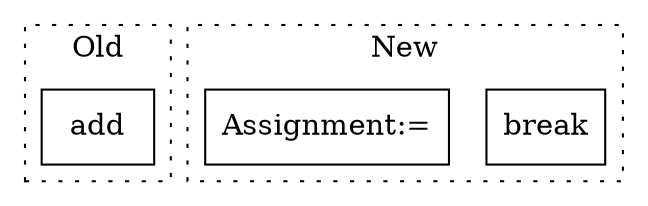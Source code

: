 digraph G {
subgraph cluster0 {
1 [label="add" a="32" s="12819,12836" l="4,1" shape="box"];
label = "Old";
style="dotted";
}
subgraph cluster1 {
2 [label="break" a="10" s="12028" l="6" shape="box"];
3 [label="Assignment:=" a="7" s="12078" l="1" shape="box"];
label = "New";
style="dotted";
}
}